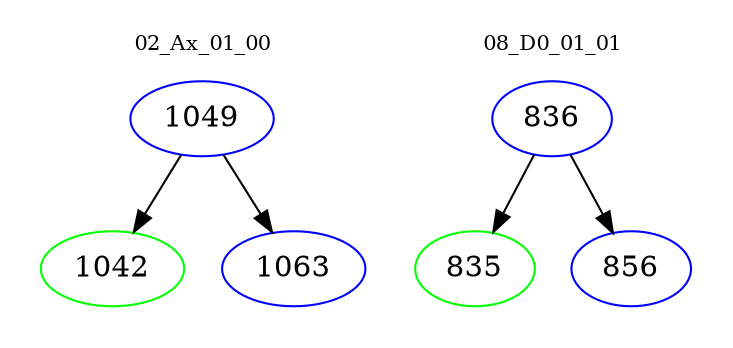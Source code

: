 digraph{
subgraph cluster_0 {
color = white
label = "02_Ax_01_00";
fontsize=10;
T0_1049 [label="1049", color="blue"]
T0_1049 -> T0_1042 [color="black"]
T0_1042 [label="1042", color="green"]
T0_1049 -> T0_1063 [color="black"]
T0_1063 [label="1063", color="blue"]
}
subgraph cluster_1 {
color = white
label = "08_D0_01_01";
fontsize=10;
T1_836 [label="836", color="blue"]
T1_836 -> T1_835 [color="black"]
T1_835 [label="835", color="green"]
T1_836 -> T1_856 [color="black"]
T1_856 [label="856", color="blue"]
}
}
